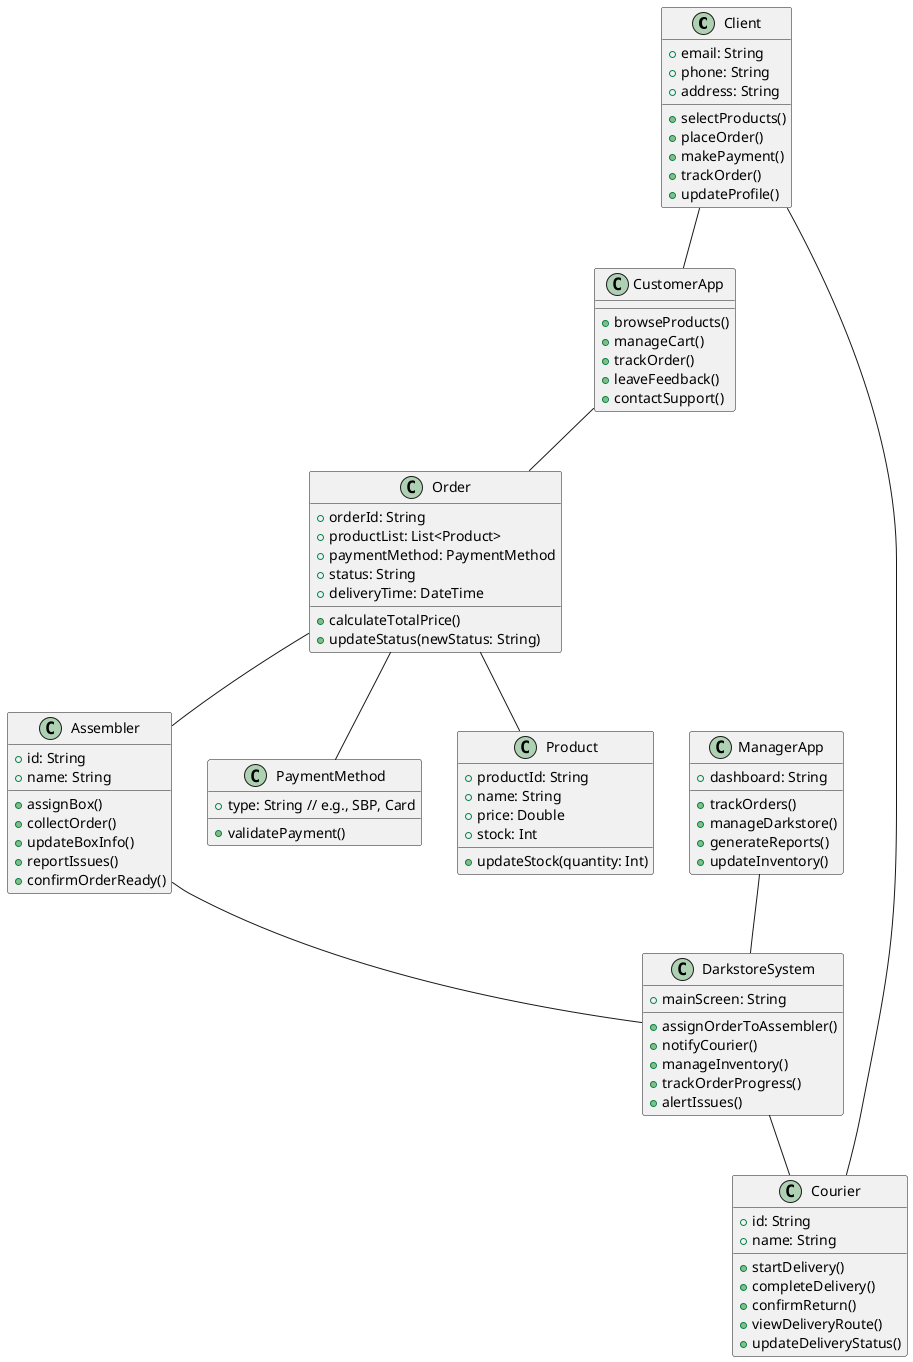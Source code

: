 @startuml UML

class Client {
  + email: String
  + phone: String
  + address: String
  + selectProducts()
  + placeOrder()
  + makePayment()
  + trackOrder()
  + updateProfile()
}

class Assembler {
  + id: String
  + name: String
  + assignBox()
  + collectOrder()
  + updateBoxInfo()
  + reportIssues()
  + confirmOrderReady()
}

class Order {
  + orderId: String
  + productList: List<Product>
  + paymentMethod: PaymentMethod
  + status: String
  + deliveryTime: DateTime
  + calculateTotalPrice()
  + updateStatus(newStatus: String)
}

class Courier {
  + id: String
  + name: String
  + startDelivery()
  + completeDelivery()
  + confirmReturn()
  + viewDeliveryRoute()
  + updateDeliveryStatus()
}

class PaymentMethod {
  + type: String // e.g., SBP, Card
  + validatePayment()
}

class ManagerApp {
  + dashboard: String
  + trackOrders()
  + manageDarkstore()
  + generateReports()
  + updateInventory()
}

class CustomerApp {
  + browseProducts()
  + manageCart()
  + trackOrder()
  + leaveFeedback()
  + contactSupport()
}

class DarkstoreSystem {
  + mainScreen: String
  + assignOrderToAssembler()
  + notifyCourier()
  + manageInventory()
  + trackOrderProgress()
  + alertIssues()
}

class Product {
  + productId: String
  + name: String
  + price: Double
  + stock: Int
  + updateStock(quantity: Int)
}

Client -- CustomerApp
CustomerApp -- Order
Order -- PaymentMethod
Order -- Assembler
Assembler -- DarkstoreSystem
DarkstoreSystem -- Courier
Courier -- Client
ManagerApp -- DarkstoreSystem
Order -- Product

@enduml